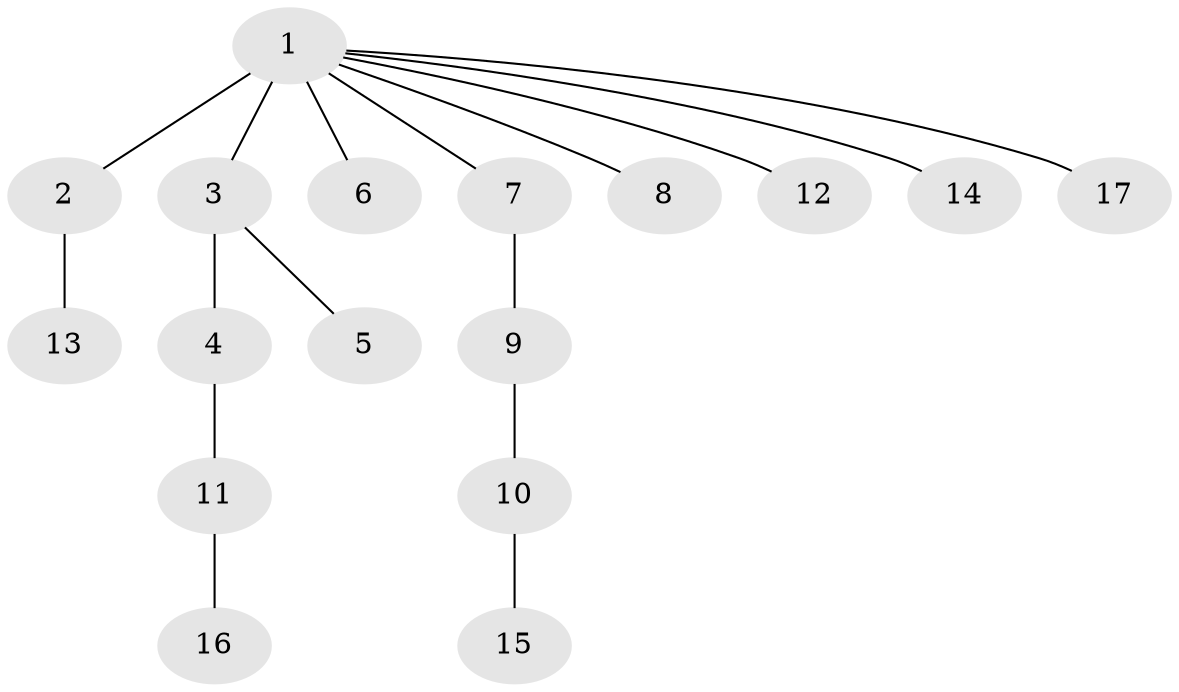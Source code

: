 // original degree distribution, {6: 0.017857142857142856, 3: 0.125, 8: 0.017857142857142856, 2: 0.375, 5: 0.017857142857142856, 1: 0.42857142857142855, 4: 0.017857142857142856}
// Generated by graph-tools (version 1.1) at 2025/51/03/04/25 22:51:57]
// undirected, 17 vertices, 16 edges
graph export_dot {
  node [color=gray90,style=filled];
  1;
  2;
  3;
  4;
  5;
  6;
  7;
  8;
  9;
  10;
  11;
  12;
  13;
  14;
  15;
  16;
  17;
  1 -- 2 [weight=1.0];
  1 -- 3 [weight=5.0];
  1 -- 6 [weight=1.0];
  1 -- 7 [weight=1.0];
  1 -- 8 [weight=1.0];
  1 -- 12 [weight=1.0];
  1 -- 14 [weight=1.0];
  1 -- 17 [weight=1.0];
  2 -- 13 [weight=1.0];
  3 -- 4 [weight=1.0];
  3 -- 5 [weight=1.0];
  4 -- 11 [weight=1.0];
  7 -- 9 [weight=1.0];
  9 -- 10 [weight=1.0];
  10 -- 15 [weight=1.0];
  11 -- 16 [weight=1.0];
}
